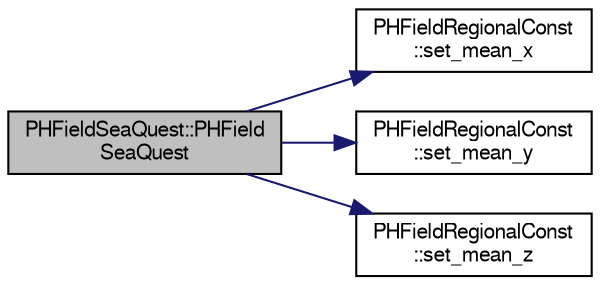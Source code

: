 digraph "PHFieldSeaQuest::PHFieldSeaQuest"
{
  bgcolor="transparent";
  edge [fontname="FreeSans",fontsize="10",labelfontname="FreeSans",labelfontsize="10"];
  node [fontname="FreeSans",fontsize="10",shape=record];
  rankdir="LR";
  Node1 [label="PHFieldSeaQuest::PHField\lSeaQuest",height=0.2,width=0.4,color="black", fillcolor="grey75", style="filled" fontcolor="black"];
  Node1 -> Node2 [color="midnightblue",fontsize="10",style="solid",fontname="FreeSans"];
  Node2 [label="PHFieldRegionalConst\l::set_mean_x",height=0.2,width=0.4,color="black",URL="$d8/d4f/classPHFieldRegionalConst.html#a772a01c7625ed2e4201e07fe8039acdd"];
  Node1 -> Node3 [color="midnightblue",fontsize="10",style="solid",fontname="FreeSans"];
  Node3 [label="PHFieldRegionalConst\l::set_mean_y",height=0.2,width=0.4,color="black",URL="$d8/d4f/classPHFieldRegionalConst.html#a042214b654f1b427dae234506d045b10"];
  Node1 -> Node4 [color="midnightblue",fontsize="10",style="solid",fontname="FreeSans"];
  Node4 [label="PHFieldRegionalConst\l::set_mean_z",height=0.2,width=0.4,color="black",URL="$d8/d4f/classPHFieldRegionalConst.html#a4844ab37adadd33d14360be5c7cd919c"];
}
